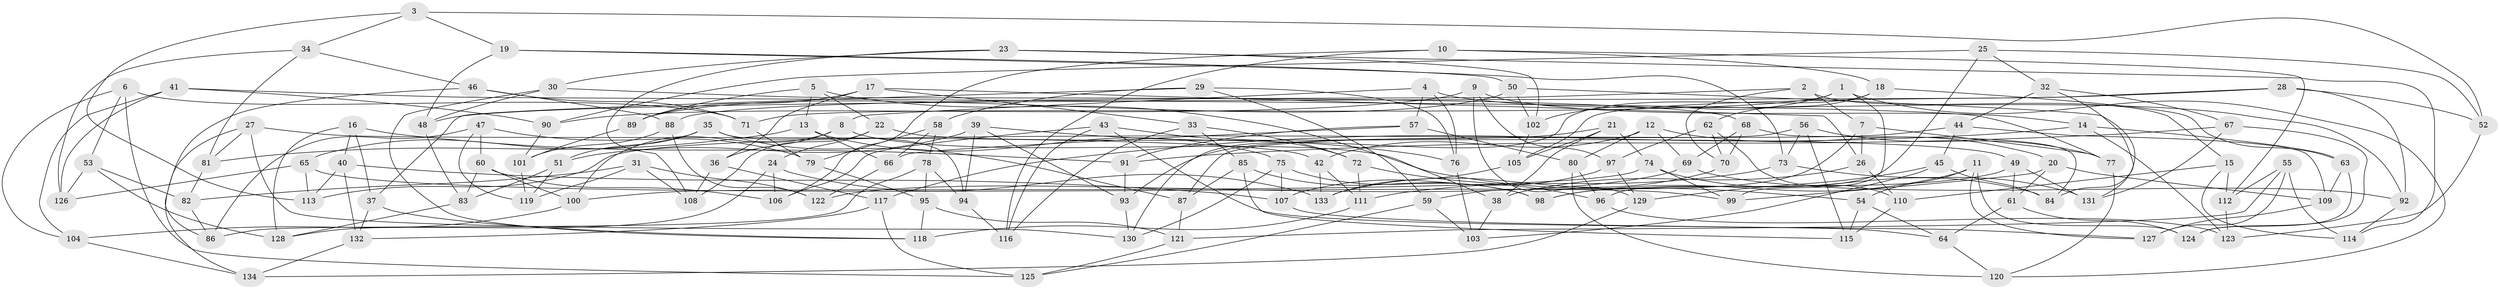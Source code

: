 // Generated by graph-tools (version 1.1) at 2025/50/03/09/25 03:50:53]
// undirected, 134 vertices, 268 edges
graph export_dot {
graph [start="1"]
  node [color=gray90,style=filled];
  1;
  2;
  3;
  4;
  5;
  6;
  7;
  8;
  9;
  10;
  11;
  12;
  13;
  14;
  15;
  16;
  17;
  18;
  19;
  20;
  21;
  22;
  23;
  24;
  25;
  26;
  27;
  28;
  29;
  30;
  31;
  32;
  33;
  34;
  35;
  36;
  37;
  38;
  39;
  40;
  41;
  42;
  43;
  44;
  45;
  46;
  47;
  48;
  49;
  50;
  51;
  52;
  53;
  54;
  55;
  56;
  57;
  58;
  59;
  60;
  61;
  62;
  63;
  64;
  65;
  66;
  67;
  68;
  69;
  70;
  71;
  72;
  73;
  74;
  75;
  76;
  77;
  78;
  79;
  80;
  81;
  82;
  83;
  84;
  85;
  86;
  87;
  88;
  89;
  90;
  91;
  92;
  93;
  94;
  95;
  96;
  97;
  98;
  99;
  100;
  101;
  102;
  103;
  104;
  105;
  106;
  107;
  108;
  109;
  110;
  111;
  112;
  113;
  114;
  115;
  116;
  117;
  118;
  119;
  120;
  121;
  122;
  123;
  124;
  125;
  126;
  127;
  128;
  129;
  130;
  131;
  132;
  133;
  134;
  1 -- 120;
  1 -- 99;
  1 -- 71;
  1 -- 102;
  2 -- 7;
  2 -- 15;
  2 -- 70;
  2 -- 88;
  3 -- 34;
  3 -- 52;
  3 -- 19;
  3 -- 113;
  4 -- 76;
  4 -- 92;
  4 -- 57;
  4 -- 8;
  5 -- 13;
  5 -- 38;
  5 -- 89;
  5 -- 22;
  6 -- 71;
  6 -- 53;
  6 -- 125;
  6 -- 104;
  7 -- 77;
  7 -- 26;
  7 -- 59;
  8 -- 36;
  8 -- 54;
  8 -- 100;
  9 -- 14;
  9 -- 90;
  9 -- 129;
  9 -- 97;
  10 -- 116;
  10 -- 112;
  10 -- 18;
  10 -- 106;
  11 -- 127;
  11 -- 124;
  11 -- 98;
  11 -- 54;
  12 -- 80;
  12 -- 42;
  12 -- 20;
  12 -- 69;
  13 -- 66;
  13 -- 81;
  13 -- 75;
  14 -- 117;
  14 -- 123;
  14 -- 63;
  15 -- 114;
  15 -- 112;
  15 -- 110;
  16 -- 40;
  16 -- 128;
  16 -- 37;
  16 -- 91;
  17 -- 33;
  17 -- 36;
  17 -- 89;
  17 -- 26;
  18 -- 62;
  18 -- 130;
  18 -- 63;
  19 -- 50;
  19 -- 73;
  19 -- 48;
  20 -- 61;
  20 -- 99;
  20 -- 109;
  21 -- 38;
  21 -- 105;
  21 -- 93;
  21 -- 74;
  22 -- 49;
  22 -- 24;
  22 -- 108;
  23 -- 102;
  23 -- 108;
  23 -- 30;
  23 -- 114;
  24 -- 106;
  24 -- 128;
  24 -- 133;
  25 -- 52;
  25 -- 90;
  25 -- 32;
  25 -- 96;
  26 -- 110;
  26 -- 38;
  27 -- 134;
  27 -- 42;
  27 -- 81;
  27 -- 130;
  28 -- 92;
  28 -- 48;
  28 -- 105;
  28 -- 52;
  29 -- 58;
  29 -- 76;
  29 -- 37;
  29 -- 59;
  30 -- 48;
  30 -- 68;
  30 -- 118;
  31 -- 119;
  31 -- 82;
  31 -- 108;
  31 -- 122;
  32 -- 67;
  32 -- 84;
  32 -- 44;
  33 -- 72;
  33 -- 116;
  33 -- 85;
  34 -- 126;
  34 -- 81;
  34 -- 46;
  35 -- 94;
  35 -- 51;
  35 -- 87;
  35 -- 65;
  36 -- 108;
  36 -- 117;
  37 -- 132;
  37 -- 118;
  38 -- 103;
  39 -- 51;
  39 -- 93;
  39 -- 94;
  39 -- 76;
  40 -- 113;
  40 -- 107;
  40 -- 132;
  41 -- 90;
  41 -- 126;
  41 -- 104;
  41 -- 77;
  42 -- 111;
  42 -- 133;
  43 -- 106;
  43 -- 72;
  43 -- 64;
  43 -- 116;
  44 -- 113;
  44 -- 45;
  44 -- 109;
  45 -- 129;
  45 -- 84;
  45 -- 103;
  46 -- 88;
  46 -- 86;
  46 -- 71;
  47 -- 60;
  47 -- 119;
  47 -- 79;
  47 -- 86;
  48 -- 83;
  49 -- 131;
  49 -- 98;
  49 -- 61;
  50 -- 131;
  50 -- 89;
  50 -- 102;
  51 -- 119;
  51 -- 83;
  52 -- 123;
  53 -- 82;
  53 -- 128;
  53 -- 126;
  54 -- 115;
  54 -- 64;
  55 -- 112;
  55 -- 127;
  55 -- 114;
  55 -- 121;
  56 -- 115;
  56 -- 77;
  56 -- 73;
  56 -- 87;
  57 -- 91;
  57 -- 66;
  57 -- 80;
  58 -- 78;
  58 -- 66;
  58 -- 79;
  59 -- 125;
  59 -- 103;
  60 -- 83;
  60 -- 100;
  60 -- 106;
  61 -- 64;
  61 -- 124;
  62 -- 110;
  62 -- 70;
  62 -- 97;
  63 -- 124;
  63 -- 109;
  64 -- 120;
  65 -- 126;
  65 -- 99;
  65 -- 113;
  66 -- 122;
  67 -- 91;
  67 -- 124;
  67 -- 131;
  68 -- 69;
  68 -- 70;
  68 -- 84;
  69 -- 92;
  69 -- 122;
  70 -- 133;
  71 -- 79;
  72 -- 111;
  72 -- 96;
  73 -- 111;
  73 -- 131;
  74 -- 84;
  74 -- 100;
  74 -- 99;
  75 -- 130;
  75 -- 107;
  75 -- 98;
  76 -- 103;
  77 -- 120;
  78 -- 94;
  78 -- 95;
  78 -- 86;
  79 -- 95;
  80 -- 96;
  80 -- 120;
  81 -- 82;
  82 -- 86;
  83 -- 128;
  85 -- 115;
  85 -- 87;
  85 -- 98;
  87 -- 121;
  88 -- 122;
  88 -- 101;
  89 -- 101;
  90 -- 101;
  91 -- 93;
  92 -- 114;
  93 -- 130;
  94 -- 116;
  95 -- 118;
  95 -- 121;
  96 -- 123;
  97 -- 107;
  97 -- 129;
  100 -- 104;
  101 -- 119;
  102 -- 105;
  104 -- 134;
  105 -- 133;
  107 -- 127;
  109 -- 127;
  110 -- 115;
  111 -- 118;
  112 -- 123;
  117 -- 125;
  117 -- 132;
  121 -- 125;
  129 -- 134;
  132 -- 134;
}
